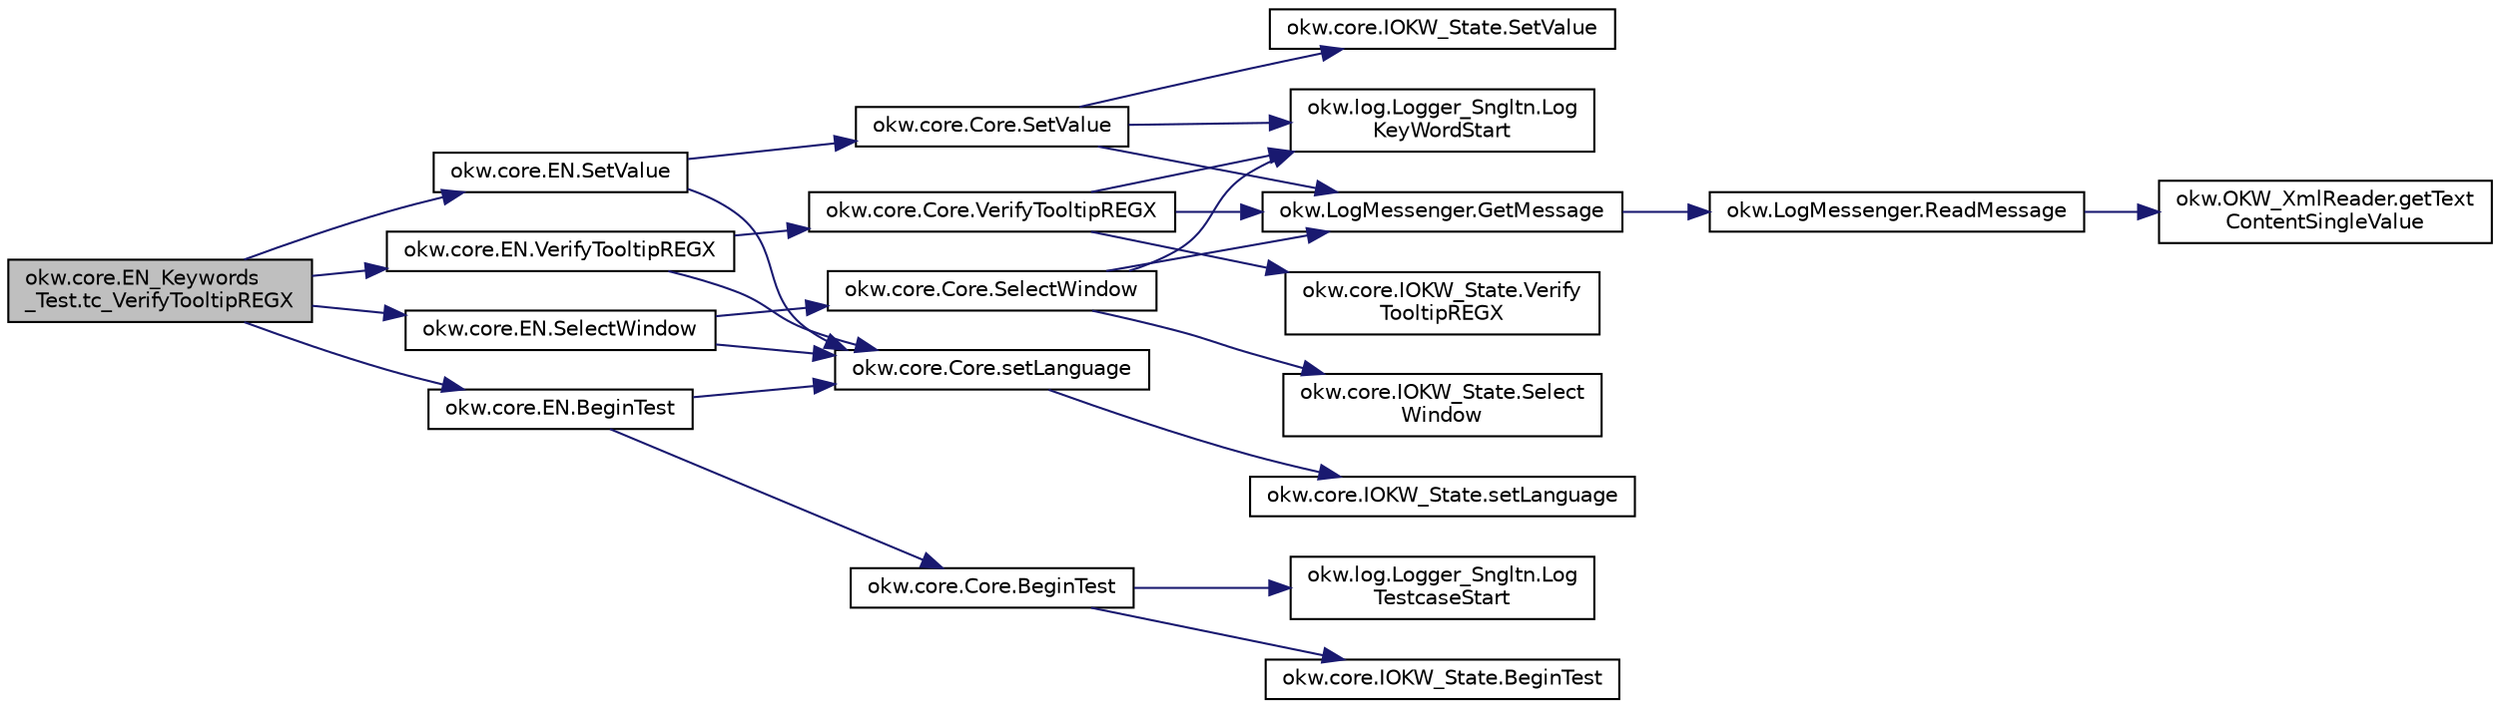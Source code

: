 digraph "okw.core.EN_Keywords_Test.tc_VerifyTooltipREGX"
{
 // INTERACTIVE_SVG=YES
 // LATEX_PDF_SIZE
  edge [fontname="Helvetica",fontsize="10",labelfontname="Helvetica",labelfontsize="10"];
  node [fontname="Helvetica",fontsize="10",shape=record];
  rankdir="LR";
  Node553 [label="okw.core.EN_Keywords\l_Test.tc_VerifyTooltipREGX",height=0.2,width=0.4,color="black", fillcolor="grey75", style="filled", fontcolor="black",tooltip="\"Normaler\" Testfall für das Schlüsselwort VerifyTooltipREGX."];
  Node553 -> Node554 [color="midnightblue",fontsize="10",style="solid",fontname="Helvetica"];
  Node554 [label="okw.core.EN.BeginTest",height=0.2,width=0.4,color="black", fillcolor="white", style="filled",URL="$classokw_1_1core_1_1_e_n.html#aef613b0a3e6bb8a9623984db145cae69",tooltip="Markiert den Anfang eines neuen Testfalls."];
  Node554 -> Node555 [color="midnightblue",fontsize="10",style="solid",fontname="Helvetica"];
  Node555 [label="okw.core.Core.setLanguage",height=0.2,width=0.4,color="black", fillcolor="white", style="filled",URL="$classokw_1_1core_1_1_core.html#ab4e0f723d27cb11c944ec4c82c426100",tooltip="Setzt die Sprache auf den gegebenen wert Language."];
  Node555 -> Node556 [color="midnightblue",fontsize="10",style="solid",fontname="Helvetica"];
  Node556 [label="okw.core.IOKW_State.setLanguage",height=0.2,width=0.4,color="black", fillcolor="white", style="filled",URL="$interfaceokw_1_1core_1_1_i_o_k_w___state.html#a866baa0bde08a47418f54d63bdb56097",tooltip="Interne Methode zum setzen der Sprache für die sprachabhängigen Ausgaben der Dokumentation (Log)."];
  Node554 -> Node557 [color="midnightblue",fontsize="10",style="solid",fontname="Helvetica"];
  Node557 [label="okw.core.Core.BeginTest",height=0.2,width=0.4,color="black", fillcolor="white", style="filled",URL="$classokw_1_1core_1_1_core.html#acfefe92468c9eb9e951846372726c4d8",tooltip="Markiert den Anfang eines neuen Testfalls."];
  Node557 -> Node558 [color="midnightblue",fontsize="10",style="solid",fontname="Helvetica"];
  Node558 [label="okw.log.Logger_Sngltn.Log\lTestcaseStart",height=0.2,width=0.4,color="black", fillcolor="white", style="filled",URL="$classokw_1_1log_1_1_logger___sngltn.html#a60f4ad59db847ae61df928f9920f3deb",tooltip="Ausgabe des Testfalls."];
  Node557 -> Node559 [color="midnightblue",fontsize="10",style="solid",fontname="Helvetica"];
  Node559 [label="okw.core.IOKW_State.BeginTest",height=0.2,width=0.4,color="black", fillcolor="white", style="filled",URL="$interfaceokw_1_1core_1_1_i_o_k_w___state.html#ae5480ddb1fc37eade5d899d335bc4b13",tooltip="Markiert den Anfang eines neuen Testfalls."];
  Node553 -> Node560 [color="midnightblue",fontsize="10",style="solid",fontname="Helvetica"];
  Node560 [label="okw.core.EN.SelectWindow",height=0.2,width=0.4,color="black", fillcolor="white", style="filled",URL="$classokw_1_1core_1_1_e_n.html#a2b61c2b39a9cfdbdfd25fe0e3d43785b",tooltip="Setzt den Kontext auf das gegebene Fenster."];
  Node560 -> Node555 [color="midnightblue",fontsize="10",style="solid",fontname="Helvetica"];
  Node560 -> Node561 [color="midnightblue",fontsize="10",style="solid",fontname="Helvetica"];
  Node561 [label="okw.core.Core.SelectWindow",height=0.2,width=0.4,color="black", fillcolor="white", style="filled",URL="$classokw_1_1core_1_1_core.html#a6a68660eb5e34965522896e2a5c48314",tooltip="Setzt den Kontext auf das gegebene Fenster."];
  Node561 -> Node562 [color="midnightblue",fontsize="10",style="solid",fontname="Helvetica"];
  Node562 [label="okw.log.Logger_Sngltn.Log\lKeyWordStart",height=0.2,width=0.4,color="black", fillcolor="white", style="filled",URL="$classokw_1_1log_1_1_logger___sngltn.html#a70ec25e200e00ecefc544e8fd371d2ef",tooltip="Ausgabe eines Schlüsselwortes."];
  Node561 -> Node563 [color="midnightblue",fontsize="10",style="solid",fontname="Helvetica"];
  Node563 [label="okw.LogMessenger.GetMessage",height=0.2,width=0.4,color="black", fillcolor="white", style="filled",URL="$classokw_1_1_log_messenger.html#af225d1f037d47b3b085175c09d78bdd2",tooltip="Holt die Log-Meldung für MethodeNmae/Textkey ohne weitere Parameter."];
  Node563 -> Node564 [color="midnightblue",fontsize="10",style="solid",fontname="Helvetica"];
  Node564 [label="okw.LogMessenger.ReadMessage",height=0.2,width=0.4,color="black", fillcolor="white", style="filled",URL="$classokw_1_1_log_messenger.html#a530cd6ab82ec82a04206a2e976ec06e3",tooltip="Interne Kernfunktion holt die Log-Meldung mit Platzhaltern aus der XML-Datei."];
  Node564 -> Node565 [color="midnightblue",fontsize="10",style="solid",fontname="Helvetica"];
  Node565 [label="okw.OKW_XmlReader.getText\lContentSingleValue",height=0.2,width=0.4,color="black", fillcolor="white", style="filled",URL="$classokw_1_1_o_k_w___xml_reader.html#ab920b5335a2e1429c14cc5f8e79f39eb",tooltip="Lies den TextContent eines Tag."];
  Node561 -> Node566 [color="midnightblue",fontsize="10",style="solid",fontname="Helvetica"];
  Node566 [label="okw.core.IOKW_State.Select\lWindow",height=0.2,width=0.4,color="black", fillcolor="white", style="filled",URL="$interfaceokw_1_1core_1_1_i_o_k_w___state.html#ad4fc9610ed5b1176590a45b55e6ac7f0",tooltip="Setzt den Kontext auf das gegebene Fenster."];
  Node553 -> Node567 [color="midnightblue",fontsize="10",style="solid",fontname="Helvetica"];
  Node567 [label="okw.core.EN.SetValue",height=0.2,width=0.4,color="black", fillcolor="white", style="filled",URL="$classokw_1_1core_1_1_e_n.html#a3de04697f1873ab6773a068a3159f1d1",tooltip="Setzt den Wert des gegebenen Fensterobjekts auf den gegebenen Wert."];
  Node567 -> Node555 [color="midnightblue",fontsize="10",style="solid",fontname="Helvetica"];
  Node567 -> Node568 [color="midnightblue",fontsize="10",style="solid",fontname="Helvetica"];
  Node568 [label="okw.core.Core.SetValue",height=0.2,width=0.4,color="black", fillcolor="white", style="filled",URL="$classokw_1_1core_1_1_core.html#a7088065564f2909025435c0c5594926c",tooltip="Setzt den Wert des gegebenen Fensterobjekts auf den gegebenen Wert."];
  Node568 -> Node562 [color="midnightblue",fontsize="10",style="solid",fontname="Helvetica"];
  Node568 -> Node563 [color="midnightblue",fontsize="10",style="solid",fontname="Helvetica"];
  Node568 -> Node569 [color="midnightblue",fontsize="10",style="solid",fontname="Helvetica"];
  Node569 [label="okw.core.IOKW_State.SetValue",height=0.2,width=0.4,color="black", fillcolor="white", style="filled",URL="$interfaceokw_1_1core_1_1_i_o_k_w___state.html#a301021976f71d79ff9054052b3b9ca38",tooltip="Setzt den Wert des gegebenen Fensterobjekts auf den gegebenen Wert."];
  Node553 -> Node570 [color="midnightblue",fontsize="10",style="solid",fontname="Helvetica"];
  Node570 [label="okw.core.EN.VerifyTooltipREGX",height=0.2,width=0.4,color="black", fillcolor="white", style="filled",URL="$classokw_1_1core_1_1_e_n.html#a1611d27707a732b6f22f301898e530cd",tooltip="Prüft den Standardwert eines Objektes (in den meisten Fällen ist dies der angezeigte Text)."];
  Node570 -> Node555 [color="midnightblue",fontsize="10",style="solid",fontname="Helvetica"];
  Node570 -> Node571 [color="midnightblue",fontsize="10",style="solid",fontname="Helvetica"];
  Node571 [label="okw.core.Core.VerifyTooltipREGX",height=0.2,width=0.4,color="black", fillcolor="white", style="filled",URL="$classokw_1_1core_1_1_core.html#a32ef0062d4814e329183c7110d2918e2",tooltip="Prüft den Standardwert eines Objektes (in den meisten Fällen ist dies der angezeigte Text)."];
  Node571 -> Node562 [color="midnightblue",fontsize="10",style="solid",fontname="Helvetica"];
  Node571 -> Node563 [color="midnightblue",fontsize="10",style="solid",fontname="Helvetica"];
  Node571 -> Node572 [color="midnightblue",fontsize="10",style="solid",fontname="Helvetica"];
  Node572 [label="okw.core.IOKW_State.Verify\lTooltipREGX",height=0.2,width=0.4,color="black", fillcolor="white", style="filled",URL="$interfaceokw_1_1core_1_1_i_o_k_w___state.html#a651ce4c1a5bd9dcac256b3204548f3be",tooltip="Prüft den Standardwert eines Objektes (in den meisten Fällen ist dies der angezeigte Text)."];
}
